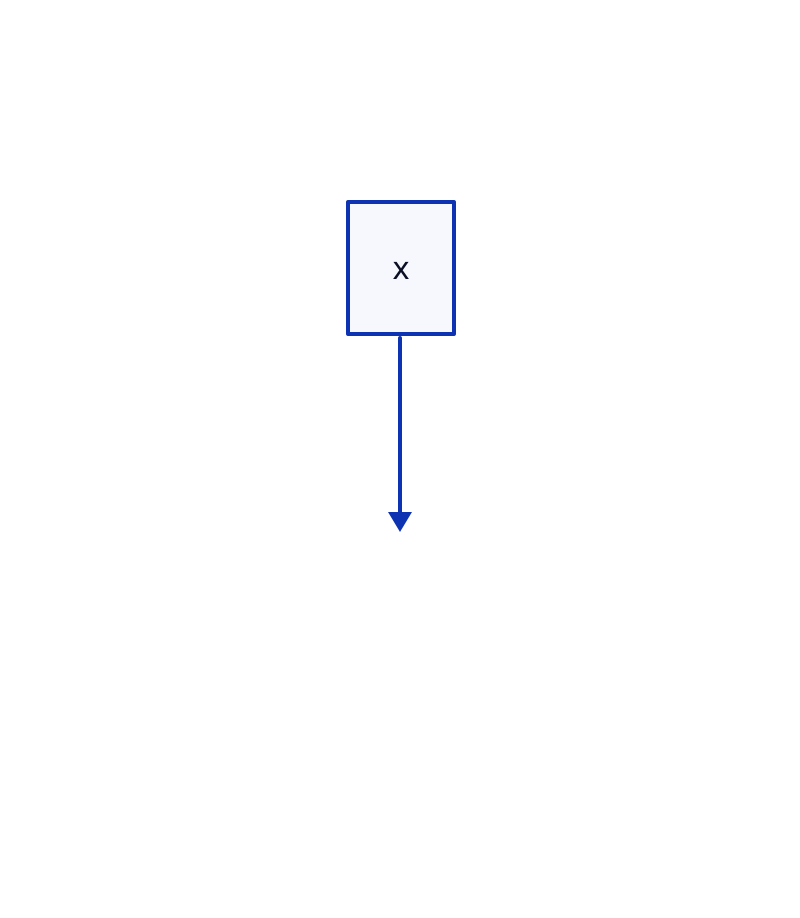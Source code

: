 x -> y

# d2-vscode can syntax highlight nested markdown correctly.
y: |`md
  # d2-vscode
  VSCode extension for [D2](https://d2lang.com) files.
`|